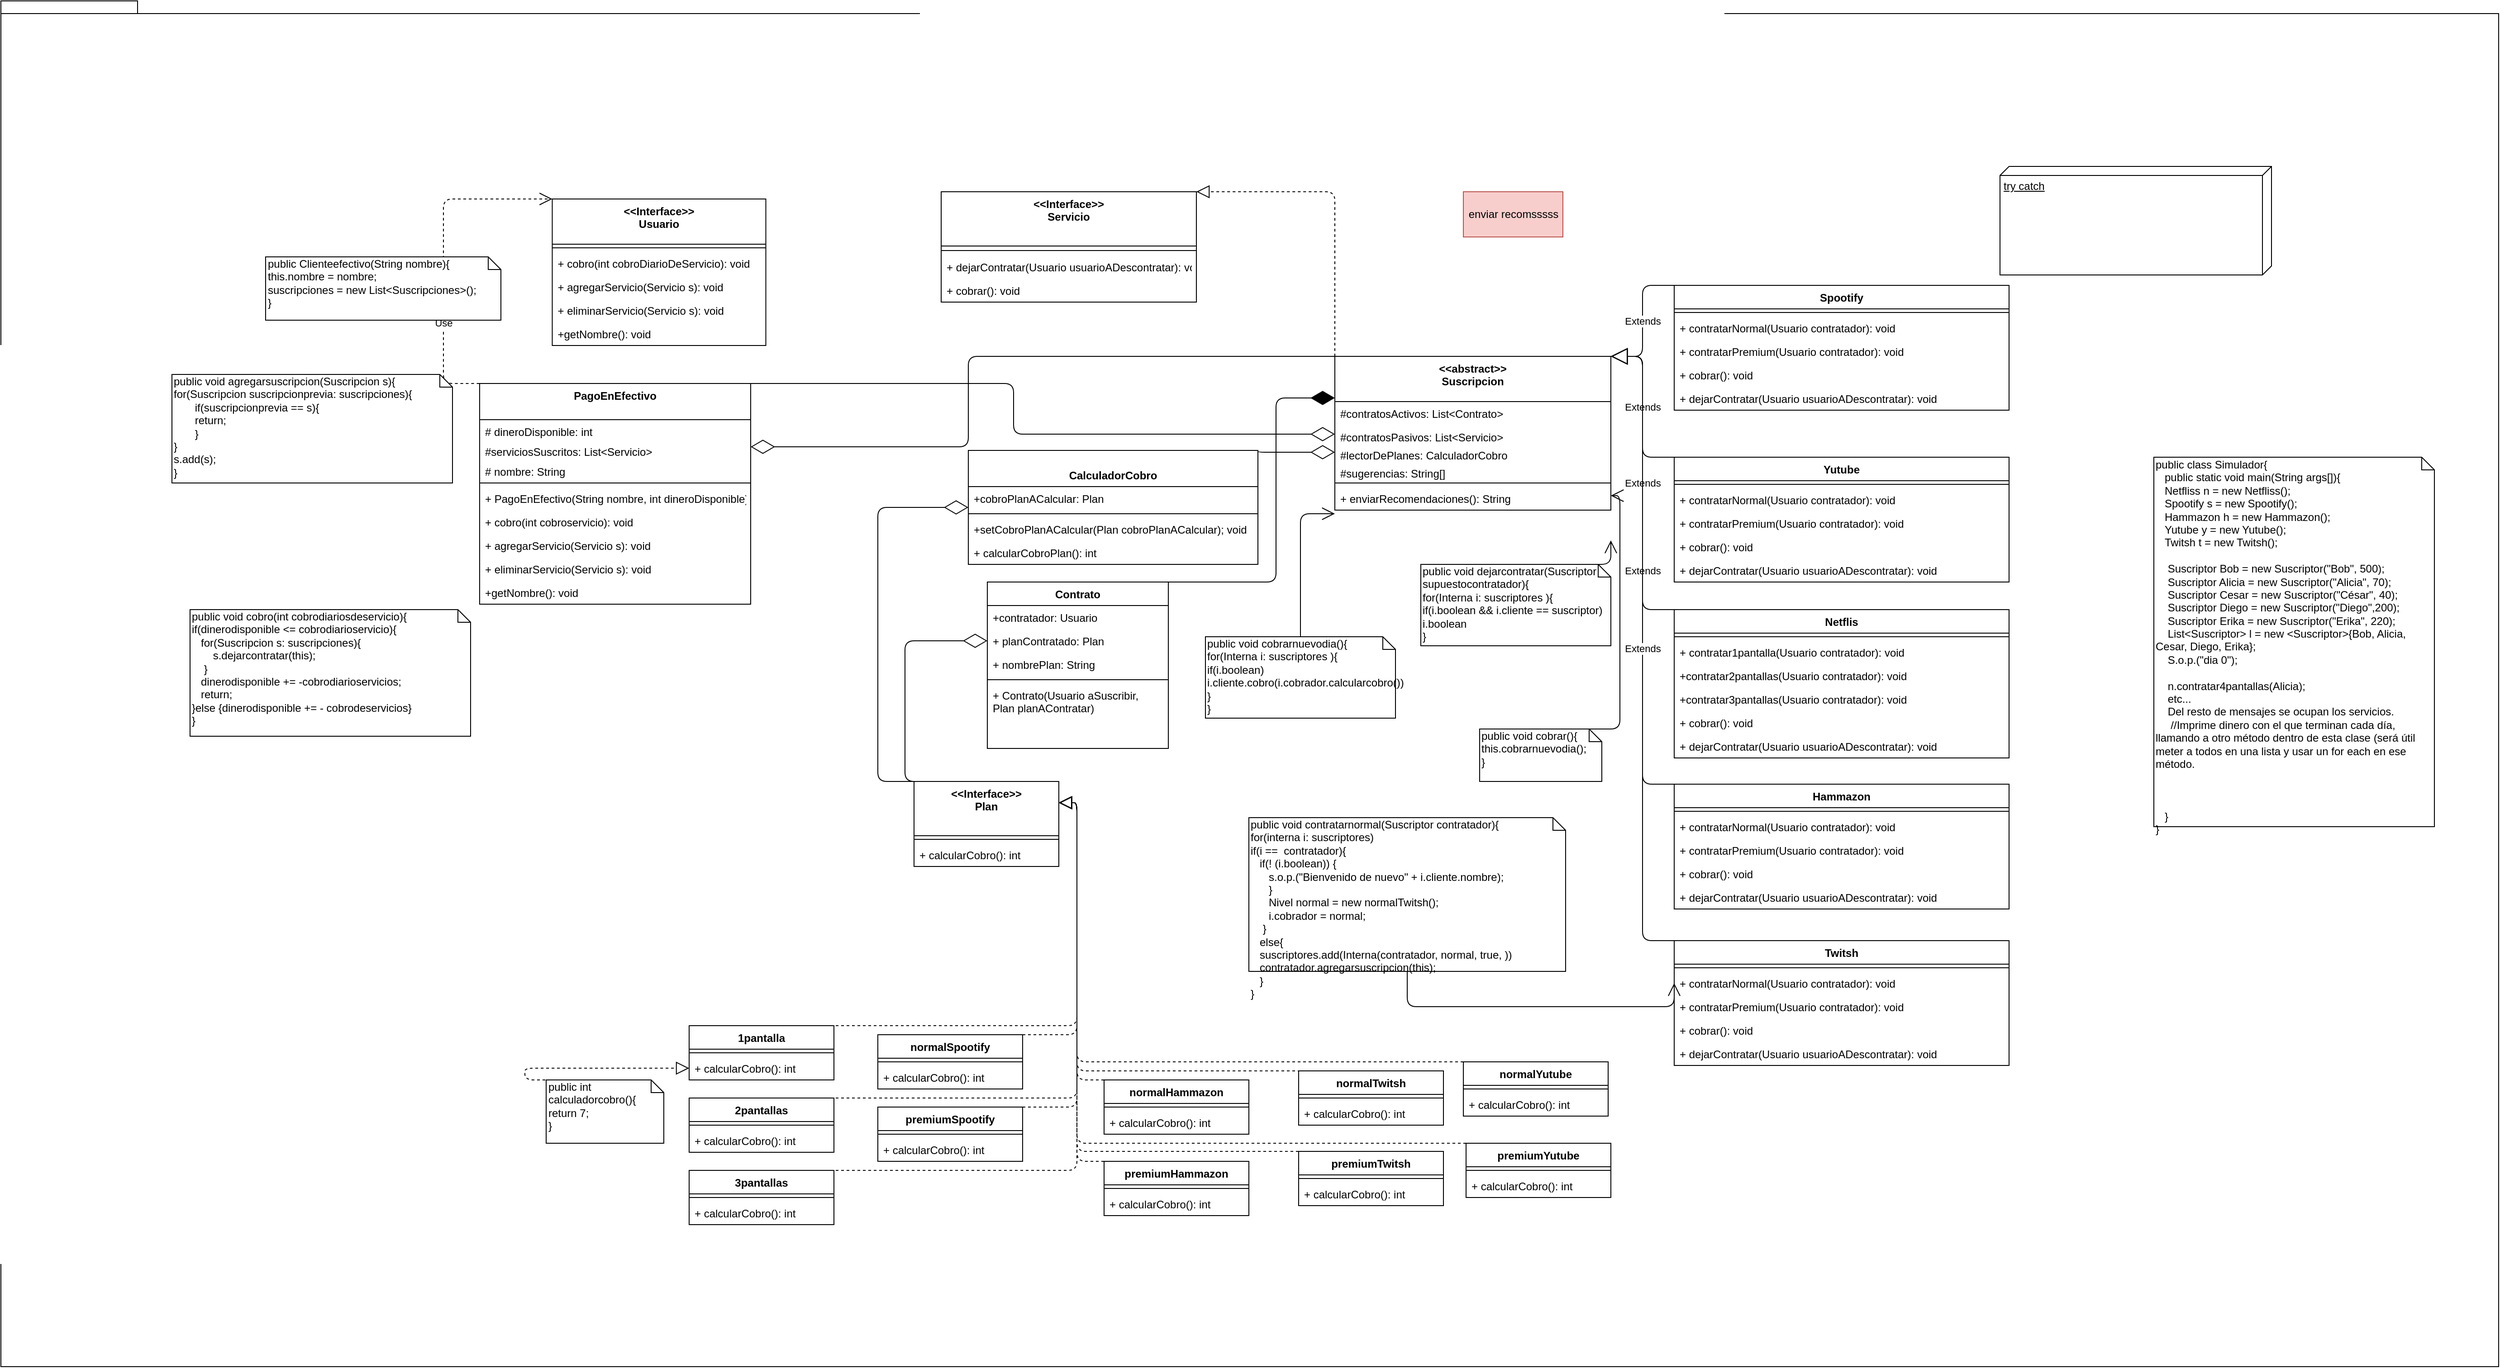 <mxfile version="13.6.5">
    <diagram id="C5RBs43oDa-KdzZeNtuy" name="Page-1">
        <mxGraphModel dx="1653" dy="1561" grid="1" gridSize="10" guides="1" tooltips="1" connect="1" arrows="1" fold="1" page="1" pageScale="1" pageWidth="827" pageHeight="1169" math="0" shadow="0">
            <root>
                <mxCell id="WIyWlLk6GJQsqaUBKTNV-0"/>
                <mxCell id="WIyWlLk6GJQsqaUBKTNV-1" parent="WIyWlLk6GJQsqaUBKTNV-0"/>
                <mxCell id="yASqhgef4DeGsvccUPQd-49" value="package" style="shape=folder;fontStyle=1;spacingTop=10;tabWidth=40;tabHeight=14;tabPosition=left;html=1;" parent="WIyWlLk6GJQsqaUBKTNV-1" vertex="1">
                    <mxGeometry x="-279" y="-163" width="2760" height="1510" as="geometry"/>
                </mxCell>
                <mxCell id="seJp1CUH6PUknNEyQA05-84" value="Use" style="endArrow=open;endSize=12;dashed=1;html=1;exitX=0.5;exitY=0;exitDx=0;exitDy=0;edgeStyle=elbowEdgeStyle;elbow=vertical;entryX=0;entryY=0;entryDx=0;entryDy=0;" parent="WIyWlLk6GJQsqaUBKTNV-1" source="seJp1CUH6PUknNEyQA05-51" target="seJp1CUH6PUknNEyQA05-43" edge="1">
                    <mxGeometry width="160" relative="1" as="geometry">
                        <mxPoint x="490.5" y="211.5" as="sourcePoint"/>
                        <mxPoint x="492" y="154" as="targetPoint"/>
                        <Array as="points">
                            <mxPoint x="210" y="220"/>
                            <mxPoint x="280" y="150"/>
                            <mxPoint x="340" y="200"/>
                        </Array>
                    </mxGeometry>
                </mxCell>
                <mxCell id="1PdT752486cN9ow1aZNK-30" value="" style="endArrow=diamondThin;endFill=0;endSize=24;html=1;entryX=0;entryY=0.5;entryDx=0;entryDy=0;edgeStyle=elbowEdgeStyle;elbow=vertical;exitX=0.25;exitY=0;exitDx=0;exitDy=0;" parent="WIyWlLk6GJQsqaUBKTNV-1" source="1PdT752486cN9ow1aZNK-26" target="1PdT752486cN9ow1aZNK-16" edge="1">
                    <mxGeometry width="160" relative="1" as="geometry">
                        <mxPoint x="840" y="530" as="sourcePoint"/>
                        <mxPoint x="1000" y="530" as="targetPoint"/>
                        <Array as="points">
                            <mxPoint x="720" y="519"/>
                            <mxPoint x="730" y="519"/>
                            <mxPoint x="710" y="519"/>
                            <mxPoint x="790" y="519"/>
                            <mxPoint x="720" y="740"/>
                            <mxPoint x="760" y="780"/>
                            <mxPoint x="900" y="770"/>
                            <mxPoint x="700" y="740"/>
                            <mxPoint x="970" y="770"/>
                            <mxPoint x="770" y="730"/>
                            <mxPoint x="1010" y="770"/>
                        </Array>
                    </mxGeometry>
                </mxCell>
                <mxCell id="seJp1CUH6PUknNEyQA05-47" value="Yutube" style="swimlane;fontStyle=1;align=center;verticalAlign=top;childLayout=stackLayout;horizontal=1;startSize=26;horizontalStack=0;resizeParent=1;resizeParentMax=0;resizeLast=0;collapsible=1;marginBottom=0;" parent="WIyWlLk6GJQsqaUBKTNV-1" vertex="1">
                    <mxGeometry x="1570" y="341.5" width="370" height="138" as="geometry"/>
                </mxCell>
                <mxCell id="seJp1CUH6PUknNEyQA05-49" value="" style="line;strokeWidth=1;fillColor=none;align=left;verticalAlign=middle;spacingTop=-1;spacingLeft=3;spacingRight=3;rotatable=0;labelPosition=right;points=[];portConstraint=eastwest;" parent="seJp1CUH6PUknNEyQA05-47" vertex="1">
                    <mxGeometry y="26" width="370" height="8" as="geometry"/>
                </mxCell>
                <mxCell id="CevSqDJpYo1DZU9bC7BM-19" value="+ contratarNormal(Usuario contratador): void" style="text;strokeColor=none;fillColor=none;align=left;verticalAlign=top;spacingLeft=4;spacingRight=4;overflow=hidden;rotatable=0;points=[[0,0.5],[1,0.5]];portConstraint=eastwest;" parent="seJp1CUH6PUknNEyQA05-47" vertex="1">
                    <mxGeometry y="34" width="370" height="26" as="geometry"/>
                </mxCell>
                <mxCell id="CevSqDJpYo1DZU9bC7BM-20" value="+ contratarPremium(Usuario contratador): void" style="text;strokeColor=none;fillColor=none;align=left;verticalAlign=top;spacingLeft=4;spacingRight=4;overflow=hidden;rotatable=0;points=[[0,0.5],[1,0.5]];portConstraint=eastwest;" parent="seJp1CUH6PUknNEyQA05-47" vertex="1">
                    <mxGeometry y="60" width="370" height="26" as="geometry"/>
                </mxCell>
                <mxCell id="CevSqDJpYo1DZU9bC7BM-104" value="+ cobrar(): void&#10;" style="text;strokeColor=none;fillColor=none;align=left;verticalAlign=top;spacingLeft=4;spacingRight=4;overflow=hidden;rotatable=0;points=[[0,0.5],[1,0.5]];portConstraint=eastwest;" parent="seJp1CUH6PUknNEyQA05-47" vertex="1">
                    <mxGeometry y="86" width="370" height="26" as="geometry"/>
                </mxCell>
                <mxCell id="CevSqDJpYo1DZU9bC7BM-112" value="+ dejarContratar(Usuario usuarioADescontratar): void" style="text;strokeColor=none;fillColor=none;align=left;verticalAlign=top;spacingLeft=4;spacingRight=4;overflow=hidden;rotatable=0;points=[[0,0.5],[1,0.5]];portConstraint=eastwest;" parent="seJp1CUH6PUknNEyQA05-47" vertex="1">
                    <mxGeometry y="112" width="370" height="26" as="geometry"/>
                </mxCell>
                <mxCell id="seJp1CUH6PUknNEyQA05-35" value="Spootify" style="swimlane;fontStyle=1;align=center;verticalAlign=top;childLayout=stackLayout;horizontal=1;startSize=26;horizontalStack=0;resizeParent=1;resizeParentMax=0;resizeLast=0;collapsible=1;marginBottom=0;" parent="WIyWlLk6GJQsqaUBKTNV-1" vertex="1">
                    <mxGeometry x="1570" y="151.5" width="370" height="138" as="geometry"/>
                </mxCell>
                <mxCell id="seJp1CUH6PUknNEyQA05-37" value="" style="line;strokeWidth=1;fillColor=none;align=left;verticalAlign=middle;spacingTop=-1;spacingLeft=3;spacingRight=3;rotatable=0;labelPosition=right;points=[];portConstraint=eastwest;" parent="seJp1CUH6PUknNEyQA05-35" vertex="1">
                    <mxGeometry y="26" width="370" height="8" as="geometry"/>
                </mxCell>
                <mxCell id="CevSqDJpYo1DZU9bC7BM-18" value="+ contratarNormal(Usuario contratador): void" style="text;strokeColor=none;fillColor=none;align=left;verticalAlign=top;spacingLeft=4;spacingRight=4;overflow=hidden;rotatable=0;points=[[0,0.5],[1,0.5]];portConstraint=eastwest;" parent="seJp1CUH6PUknNEyQA05-35" vertex="1">
                    <mxGeometry y="34" width="370" height="26" as="geometry"/>
                </mxCell>
                <mxCell id="CevSqDJpYo1DZU9bC7BM-17" value="+ contratarPremium(Usuario contratador): void" style="text;strokeColor=none;fillColor=none;align=left;verticalAlign=top;spacingLeft=4;spacingRight=4;overflow=hidden;rotatable=0;points=[[0,0.5],[1,0.5]];portConstraint=eastwest;" parent="seJp1CUH6PUknNEyQA05-35" vertex="1">
                    <mxGeometry y="60" width="370" height="26" as="geometry"/>
                </mxCell>
                <mxCell id="CevSqDJpYo1DZU9bC7BM-106" value="+ cobrar(): void&#10;" style="text;strokeColor=none;fillColor=none;align=left;verticalAlign=top;spacingLeft=4;spacingRight=4;overflow=hidden;rotatable=0;points=[[0,0.5],[1,0.5]];portConstraint=eastwest;" parent="seJp1CUH6PUknNEyQA05-35" vertex="1">
                    <mxGeometry y="86" width="370" height="26" as="geometry"/>
                </mxCell>
                <mxCell id="CevSqDJpYo1DZU9bC7BM-113" value="+ dejarContratar(Usuario usuarioADescontratar): void" style="text;strokeColor=none;fillColor=none;align=left;verticalAlign=top;spacingLeft=4;spacingRight=4;overflow=hidden;rotatable=0;points=[[0,0.5],[1,0.5]];portConstraint=eastwest;" parent="seJp1CUH6PUknNEyQA05-35" vertex="1">
                    <mxGeometry y="112" width="370" height="26" as="geometry"/>
                </mxCell>
                <mxCell id="CevSqDJpYo1DZU9bC7BM-79" value="&lt;&lt;abstract&gt;&gt;&#10;Suscripcion&#10;" style="swimlane;fontStyle=1;align=center;verticalAlign=top;childLayout=stackLayout;horizontal=1;startSize=50;horizontalStack=0;resizeParent=1;resizeParentMax=0;resizeLast=0;collapsible=1;marginBottom=0;" parent="WIyWlLk6GJQsqaUBKTNV-1" vertex="1">
                    <mxGeometry x="1195" y="230" width="305" height="170" as="geometry"/>
                </mxCell>
                <mxCell id="CevSqDJpYo1DZU9bC7BM-83" value="#contratosActivos: List&lt;Contrato&gt;&#10;" style="text;strokeColor=none;fillColor=none;align=left;verticalAlign=top;spacingLeft=4;spacingRight=4;overflow=hidden;rotatable=0;points=[[0,0.5],[1,0.5]];portConstraint=eastwest;" parent="CevSqDJpYo1DZU9bC7BM-79" vertex="1">
                    <mxGeometry y="50" width="305" height="26" as="geometry"/>
                </mxCell>
                <mxCell id="yASqhgef4DeGsvccUPQd-0" value="#contratosPasivos: List&lt;Servicio&gt;" style="text;strokeColor=none;fillColor=none;align=left;verticalAlign=top;spacingLeft=4;spacingRight=4;overflow=hidden;rotatable=0;points=[[0,0.5],[1,0.5]];portConstraint=eastwest;" parent="CevSqDJpYo1DZU9bC7BM-79" vertex="1">
                    <mxGeometry y="76" width="305" height="20" as="geometry"/>
                </mxCell>
                <mxCell id="yASqhgef4DeGsvccUPQd-5" value="#lectorDePlanes: CalculadorCobro" style="text;strokeColor=none;fillColor=none;align=left;verticalAlign=top;spacingLeft=4;spacingRight=4;overflow=hidden;rotatable=0;points=[[0,0.5],[1,0.5]];portConstraint=eastwest;" parent="CevSqDJpYo1DZU9bC7BM-79" vertex="1">
                    <mxGeometry y="96" width="305" height="20" as="geometry"/>
                </mxCell>
                <mxCell id="yASqhgef4DeGsvccUPQd-1" value="#sugerencias: String[]" style="text;strokeColor=none;fillColor=none;align=left;verticalAlign=top;spacingLeft=4;spacingRight=4;overflow=hidden;rotatable=0;points=[[0,0.5],[1,0.5]];portConstraint=eastwest;" parent="CevSqDJpYo1DZU9bC7BM-79" vertex="1">
                    <mxGeometry y="116" width="305" height="20" as="geometry"/>
                </mxCell>
                <mxCell id="CevSqDJpYo1DZU9bC7BM-81" value="" style="line;strokeWidth=1;fillColor=none;align=left;verticalAlign=middle;spacingTop=-1;spacingLeft=3;spacingRight=3;rotatable=0;labelPosition=right;points=[];portConstraint=eastwest;" parent="CevSqDJpYo1DZU9bC7BM-79" vertex="1">
                    <mxGeometry y="136" width="305" height="8" as="geometry"/>
                </mxCell>
                <mxCell id="yASqhgef4DeGsvccUPQd-41" value="+ enviarRecomendaciones(): String" style="text;strokeColor=none;fillColor=none;align=left;verticalAlign=top;spacingLeft=4;spacingRight=4;overflow=hidden;rotatable=0;points=[[0,0.5],[1,0.5]];portConstraint=eastwest;" parent="CevSqDJpYo1DZU9bC7BM-79" vertex="1">
                    <mxGeometry y="144" width="305" height="26" as="geometry"/>
                </mxCell>
                <mxCell id="seJp1CUH6PUknNEyQA05-26" value="&lt;&lt;Interface&gt;&gt;&#10;Servicio" style="swimlane;fontStyle=1;align=center;verticalAlign=top;childLayout=stackLayout;horizontal=1;startSize=60;horizontalStack=0;resizeParent=1;resizeParentMax=0;resizeLast=0;collapsible=1;marginBottom=0;" parent="WIyWlLk6GJQsqaUBKTNV-1" vertex="1">
                    <mxGeometry x="760" y="48" width="282" height="122" as="geometry">
                        <mxRectangle x="778" y="192" width="110" height="58" as="alternateBounds"/>
                    </mxGeometry>
                </mxCell>
                <mxCell id="seJp1CUH6PUknNEyQA05-28" value="" style="line;strokeWidth=1;fillColor=none;align=left;verticalAlign=middle;spacingTop=-1;spacingLeft=3;spacingRight=3;rotatable=0;labelPosition=right;points=[];portConstraint=eastwest;" parent="seJp1CUH6PUknNEyQA05-26" vertex="1">
                    <mxGeometry y="60" width="282" height="10" as="geometry"/>
                </mxCell>
                <mxCell id="seJp1CUH6PUknNEyQA05-29" value="+ dejarContratar(Usuario usuarioADescontratar): void" style="text;strokeColor=none;fillColor=none;align=left;verticalAlign=top;spacingLeft=4;spacingRight=4;overflow=hidden;rotatable=0;points=[[0,0.5],[1,0.5]];portConstraint=eastwest;" parent="seJp1CUH6PUknNEyQA05-26" vertex="1">
                    <mxGeometry y="70" width="282" height="26" as="geometry"/>
                </mxCell>
                <mxCell id="seJp1CUH6PUknNEyQA05-30" value="+ cobrar(): void" style="text;strokeColor=none;fillColor=none;align=left;verticalAlign=top;spacingLeft=4;spacingRight=4;overflow=hidden;rotatable=0;points=[[0,0.5],[1,0.5]];portConstraint=eastwest;" parent="seJp1CUH6PUknNEyQA05-26" vertex="1">
                    <mxGeometry y="96" width="282" height="26" as="geometry"/>
                </mxCell>
                <mxCell id="seJp1CUH6PUknNEyQA05-43" value="&lt;&lt;Interface&gt;&gt;&#10;Usuario" style="swimlane;fontStyle=1;align=center;verticalAlign=top;childLayout=stackLayout;horizontal=1;startSize=50;horizontalStack=0;resizeParent=1;resizeParentMax=0;resizeLast=0;collapsible=1;marginBottom=0;" parent="WIyWlLk6GJQsqaUBKTNV-1" vertex="1">
                    <mxGeometry x="330.25" y="56" width="236" height="162" as="geometry"/>
                </mxCell>
                <mxCell id="seJp1CUH6PUknNEyQA05-45" value="" style="line;strokeWidth=1;fillColor=none;align=left;verticalAlign=middle;spacingTop=-1;spacingLeft=3;spacingRight=3;rotatable=0;labelPosition=right;points=[];portConstraint=eastwest;" parent="seJp1CUH6PUknNEyQA05-43" vertex="1">
                    <mxGeometry y="50" width="236" height="8" as="geometry"/>
                </mxCell>
                <mxCell id="seJp1CUH6PUknNEyQA05-46" value="+ cobro(int cobroDiarioDeServicio): void" style="text;strokeColor=none;fillColor=none;align=left;verticalAlign=top;spacingLeft=4;spacingRight=4;overflow=hidden;rotatable=0;points=[[0,0.5],[1,0.5]];portConstraint=eastwest;" parent="seJp1CUH6PUknNEyQA05-43" vertex="1">
                    <mxGeometry y="58" width="236" height="26" as="geometry"/>
                </mxCell>
                <mxCell id="2" value="+ agregarServicio(Servicio s): void" style="text;strokeColor=none;fillColor=none;align=left;verticalAlign=top;spacingLeft=4;spacingRight=4;overflow=hidden;rotatable=0;points=[[0,0.5],[1,0.5]];portConstraint=eastwest;" parent="seJp1CUH6PUknNEyQA05-43" vertex="1">
                    <mxGeometry y="84" width="236" height="26" as="geometry"/>
                </mxCell>
                <mxCell id="1" value="+ eliminarServicio(Servicio s): void" style="text;strokeColor=none;fillColor=none;align=left;verticalAlign=top;spacingLeft=4;spacingRight=4;overflow=hidden;rotatable=0;points=[[0,0.5],[1,0.5]];portConstraint=eastwest;" parent="seJp1CUH6PUknNEyQA05-43" vertex="1">
                    <mxGeometry y="110" width="236" height="26" as="geometry"/>
                </mxCell>
                <mxCell id="3" value="+getNombre(): void" style="text;strokeColor=none;fillColor=none;align=left;verticalAlign=top;spacingLeft=4;spacingRight=4;overflow=hidden;rotatable=0;points=[[0,0.5],[1,0.5]];portConstraint=eastwest;" parent="seJp1CUH6PUknNEyQA05-43" vertex="1">
                    <mxGeometry y="136" width="236" height="26" as="geometry"/>
                </mxCell>
                <mxCell id="seJp1CUH6PUknNEyQA05-51" value="PagoEnEfectivo" style="swimlane;fontStyle=1;align=center;verticalAlign=top;childLayout=stackLayout;horizontal=1;startSize=40;horizontalStack=0;resizeParent=1;resizeParentMax=0;resizeLast=0;collapsible=1;marginBottom=0;" parent="WIyWlLk6GJQsqaUBKTNV-1" vertex="1">
                    <mxGeometry x="250" y="260" width="299.5" height="244" as="geometry"/>
                </mxCell>
                <mxCell id="1PdT752486cN9ow1aZNK-65" value="# dineroDisponible: int" style="text;strokeColor=none;fillColor=none;align=left;verticalAlign=top;spacingLeft=4;spacingRight=4;overflow=hidden;rotatable=0;points=[[0,0.5],[1,0.5]];portConstraint=eastwest;" parent="seJp1CUH6PUknNEyQA05-51" vertex="1">
                    <mxGeometry y="40" width="299.5" height="22" as="geometry"/>
                </mxCell>
                <mxCell id="seJp1CUH6PUknNEyQA05-52" value="#serviciosSuscritos: List&lt;Servicio&gt;&#10;" style="text;strokeColor=none;fillColor=none;align=left;verticalAlign=top;spacingLeft=4;spacingRight=4;overflow=hidden;rotatable=0;points=[[0,0.5],[1,0.5]];portConstraint=eastwest;" parent="seJp1CUH6PUknNEyQA05-51" vertex="1">
                    <mxGeometry y="62" width="299.5" height="22" as="geometry"/>
                </mxCell>
                <mxCell id="1PdT752486cN9ow1aZNK-66" value="# nombre: String" style="text;strokeColor=none;fillColor=none;align=left;verticalAlign=top;spacingLeft=4;spacingRight=4;overflow=hidden;rotatable=0;points=[[0,0.5],[1,0.5]];portConstraint=eastwest;" parent="seJp1CUH6PUknNEyQA05-51" vertex="1">
                    <mxGeometry y="84" width="299.5" height="22" as="geometry"/>
                </mxCell>
                <mxCell id="seJp1CUH6PUknNEyQA05-53" value="" style="line;strokeWidth=1;fillColor=none;align=left;verticalAlign=middle;spacingTop=-1;spacingLeft=3;spacingRight=3;rotatable=0;labelPosition=right;points=[];portConstraint=eastwest;" parent="seJp1CUH6PUknNEyQA05-51" vertex="1">
                    <mxGeometry y="106" width="299.5" height="8" as="geometry"/>
                </mxCell>
                <mxCell id="seJp1CUH6PUknNEyQA05-54" value="+ PagoEnEfectivo(String nombre, int dineroDisponible)" style="text;strokeColor=none;fillColor=none;align=left;verticalAlign=top;spacingLeft=4;spacingRight=4;overflow=hidden;rotatable=0;points=[[0,0.5],[1,0.5]];portConstraint=eastwest;" parent="seJp1CUH6PUknNEyQA05-51" vertex="1">
                    <mxGeometry y="114" width="299.5" height="26" as="geometry"/>
                </mxCell>
                <mxCell id="CevSqDJpYo1DZU9bC7BM-14" value="+ cobro(int cobroservicio): void" style="text;strokeColor=none;fillColor=none;align=left;verticalAlign=top;spacingLeft=4;spacingRight=4;overflow=hidden;rotatable=0;points=[[0,0.5],[1,0.5]];portConstraint=eastwest;" parent="seJp1CUH6PUknNEyQA05-51" vertex="1">
                    <mxGeometry y="140" width="299.5" height="26" as="geometry"/>
                </mxCell>
                <mxCell id="WTRVzE50mCEl7i8jWflu-0" value="+ agregarServicio(Servicio s): void" style="text;strokeColor=none;fillColor=none;align=left;verticalAlign=top;spacingLeft=4;spacingRight=4;overflow=hidden;rotatable=0;points=[[0,0.5],[1,0.5]];portConstraint=eastwest;" parent="seJp1CUH6PUknNEyQA05-51" vertex="1">
                    <mxGeometry y="166" width="299.5" height="26" as="geometry"/>
                </mxCell>
                <mxCell id="0" value="+ eliminarServicio(Servicio s): void" style="text;strokeColor=none;fillColor=none;align=left;verticalAlign=top;spacingLeft=4;spacingRight=4;overflow=hidden;rotatable=0;points=[[0,0.5],[1,0.5]];portConstraint=eastwest;" parent="seJp1CUH6PUknNEyQA05-51" vertex="1">
                    <mxGeometry y="192" width="299.5" height="26" as="geometry"/>
                </mxCell>
                <mxCell id="yASqhgef4DeGsvccUPQd-43" value="+getNombre(): void" style="text;strokeColor=none;fillColor=none;align=left;verticalAlign=top;spacingLeft=4;spacingRight=4;overflow=hidden;rotatable=0;points=[[0,0.5],[1,0.5]];portConstraint=eastwest;" parent="seJp1CUH6PUknNEyQA05-51" vertex="1">
                    <mxGeometry y="218" width="299.5" height="26" as="geometry"/>
                </mxCell>
                <mxCell id="1PdT752486cN9ow1aZNK-44" value="public int calculadorcobro(){&lt;br&gt;return 7;&lt;br&gt;}" style="shape=note;whiteSpace=wrap;html=1;size=14;verticalAlign=top;align=left;spacingTop=-6;" parent="WIyWlLk6GJQsqaUBKTNV-1" vertex="1">
                    <mxGeometry x="323.5" y="1030" width="130" height="70" as="geometry"/>
                </mxCell>
                <mxCell id="1PdT752486cN9ow1aZNK-45" value="" style="endArrow=block;dashed=1;endFill=0;endSize=12;html=1;exitX=0.5;exitY=0;exitDx=0;exitDy=0;exitPerimeter=0;entryX=0;entryY=0.5;entryDx=0;entryDy=0;edgeStyle=elbowEdgeStyle;elbow=vertical;" parent="WIyWlLk6GJQsqaUBKTNV-1" source="1PdT752486cN9ow1aZNK-44" target="1PdT752486cN9ow1aZNK-35" edge="1">
                    <mxGeometry width="160" relative="1" as="geometry">
                        <mxPoint x="680" y="1050" as="sourcePoint"/>
                        <mxPoint x="840" y="1050" as="targetPoint"/>
                        <Array as="points">
                            <mxPoint x="300" y="990"/>
                            <mxPoint x="860" y="1033"/>
                            <mxPoint x="750" y="1050"/>
                        </Array>
                    </mxGeometry>
                </mxCell>
                <mxCell id="1PdT752486cN9ow1aZNK-46" value="" style="endArrow=block;dashed=1;endFill=0;endSize=12;html=1;exitX=0;exitY=0;exitDx=0;exitDy=0;edgeStyle=elbowEdgeStyle;elbow=vertical;entryX=1;entryY=0.25;entryDx=0;entryDy=0;" parent="WIyWlLk6GJQsqaUBKTNV-1" source="1PdT752486cN9ow1aZNK-32" target="1PdT752486cN9ow1aZNK-26" edge="1">
                    <mxGeometry width="160" relative="1" as="geometry">
                        <mxPoint x="910" y="940" as="sourcePoint"/>
                        <mxPoint x="888" y="850" as="targetPoint"/>
                        <Array as="points">
                            <mxPoint x="910" y="840"/>
                            <mxPoint x="790" y="890"/>
                        </Array>
                    </mxGeometry>
                </mxCell>
                <mxCell id="1PdT752486cN9ow1aZNK-47" value="" style="endArrow=block;dashed=1;endFill=0;endSize=12;html=1;exitX=0;exitY=0;exitDx=0;exitDy=0;edgeStyle=elbowEdgeStyle;elbow=vertical;entryX=1;entryY=0.25;entryDx=0;entryDy=0;" parent="WIyWlLk6GJQsqaUBKTNV-1" source="1PdT752486cN9ow1aZNK-36" target="1PdT752486cN9ow1aZNK-26" edge="1">
                    <mxGeometry width="160" relative="1" as="geometry">
                        <mxPoint x="910" y="940" as="sourcePoint"/>
                        <mxPoint x="890" y="850" as="targetPoint"/>
                        <Array as="points">
                            <mxPoint x="910" y="920"/>
                            <mxPoint x="650" y="930"/>
                        </Array>
                    </mxGeometry>
                </mxCell>
                <mxCell id="seJp1CUH6PUknNEyQA05-22" value="Netflis" style="swimlane;fontStyle=1;align=center;verticalAlign=top;childLayout=stackLayout;horizontal=1;startSize=26;horizontalStack=0;resizeParent=1;resizeParentMax=0;resizeLast=0;collapsible=1;marginBottom=0;" parent="WIyWlLk6GJQsqaUBKTNV-1" vertex="1">
                    <mxGeometry x="1570" y="510" width="370" height="164" as="geometry"/>
                </mxCell>
                <mxCell id="seJp1CUH6PUknNEyQA05-24" value="" style="line;strokeWidth=1;fillColor=none;align=left;verticalAlign=middle;spacingTop=-1;spacingLeft=3;spacingRight=3;rotatable=0;labelPosition=right;points=[];portConstraint=eastwest;" parent="seJp1CUH6PUknNEyQA05-22" vertex="1">
                    <mxGeometry y="26" width="370" height="8" as="geometry"/>
                </mxCell>
                <mxCell id="seJp1CUH6PUknNEyQA05-25" value="+ contratar1pantalla(Usuario contratador): void&#10;&#10;&#10;&#10;" style="text;strokeColor=none;fillColor=none;align=left;verticalAlign=top;spacingLeft=4;spacingRight=4;overflow=hidden;rotatable=0;points=[[0,0.5],[1,0.5]];portConstraint=eastwest;" parent="seJp1CUH6PUknNEyQA05-22" vertex="1">
                    <mxGeometry y="34" width="370" height="26" as="geometry"/>
                </mxCell>
                <mxCell id="1PdT752486cN9ow1aZNK-55" value="+contratar2pantallas(Usuario contratador): void" style="text;strokeColor=none;fillColor=none;align=left;verticalAlign=top;spacingLeft=4;spacingRight=4;overflow=hidden;rotatable=0;points=[[0,0.5],[1,0.5]];portConstraint=eastwest;" parent="seJp1CUH6PUknNEyQA05-22" vertex="1">
                    <mxGeometry y="60" width="370" height="26" as="geometry"/>
                </mxCell>
                <mxCell id="1PdT752486cN9ow1aZNK-56" value="+contratar3pantallas(Usuario contratador): void" style="text;strokeColor=none;fillColor=none;align=left;verticalAlign=top;spacingLeft=4;spacingRight=4;overflow=hidden;rotatable=0;points=[[0,0.5],[1,0.5]];portConstraint=eastwest;" parent="seJp1CUH6PUknNEyQA05-22" vertex="1">
                    <mxGeometry y="86" width="370" height="26" as="geometry"/>
                </mxCell>
                <mxCell id="CevSqDJpYo1DZU9bC7BM-107" value="+ cobrar(): void&#10;" style="text;strokeColor=none;fillColor=none;align=left;verticalAlign=top;spacingLeft=4;spacingRight=4;overflow=hidden;rotatable=0;points=[[0,0.5],[1,0.5]];portConstraint=eastwest;" parent="seJp1CUH6PUknNEyQA05-22" vertex="1">
                    <mxGeometry y="112" width="370" height="26" as="geometry"/>
                </mxCell>
                <mxCell id="1PdT752486cN9ow1aZNK-57" value="+ dejarContratar(Usuario usuarioADescontratar): void" style="text;strokeColor=none;fillColor=none;align=left;verticalAlign=top;spacingLeft=4;spacingRight=4;overflow=hidden;rotatable=0;points=[[0,0.5],[1,0.5]];portConstraint=eastwest;" parent="seJp1CUH6PUknNEyQA05-22" vertex="1">
                    <mxGeometry y="138" width="370" height="26" as="geometry"/>
                </mxCell>
                <mxCell id="1PdT752486cN9ow1aZNK-48" value="" style="endArrow=block;dashed=1;endFill=0;endSize=12;html=1;exitX=0;exitY=0;exitDx=0;exitDy=0;edgeStyle=elbowEdgeStyle;elbow=vertical;entryX=1;entryY=0.25;entryDx=0;entryDy=0;" parent="WIyWlLk6GJQsqaUBKTNV-1" source="1PdT752486cN9ow1aZNK-40" target="1PdT752486cN9ow1aZNK-26" edge="1">
                    <mxGeometry width="160" relative="1" as="geometry">
                        <mxPoint x="910" y="940" as="sourcePoint"/>
                        <mxPoint x="890" y="850" as="targetPoint"/>
                        <Array as="points">
                            <mxPoint x="910" y="900"/>
                            <mxPoint x="730" y="950"/>
                        </Array>
                    </mxGeometry>
                </mxCell>
                <mxCell id="CevSqDJpYo1DZU9bC7BM-0" value="&lt;span&gt;public Clienteefectivo(String nombre){&lt;br&gt;this.nombre = nombre;&lt;br&gt;suscripciones = new List&amp;lt;Suscripciones&amp;gt;();&lt;br&gt;}&lt;br&gt;&lt;/span&gt;" style="shape=note;whiteSpace=wrap;html=1;size=14;verticalAlign=top;align=left;spacingTop=-6;" parent="WIyWlLk6GJQsqaUBKTNV-1" vertex="1">
                    <mxGeometry x="13.5" y="120" width="260" height="70" as="geometry"/>
                </mxCell>
                <mxCell id="CevSqDJpYo1DZU9bC7BM-84" value="public void cobrar(){&lt;br&gt;this.cobrarnuevodia();&lt;br&gt;}" style="shape=note;whiteSpace=wrap;html=1;size=14;verticalAlign=top;align=left;spacingTop=-6;" parent="WIyWlLk6GJQsqaUBKTNV-1" vertex="1">
                    <mxGeometry x="1355" y="642" width="135" height="58" as="geometry"/>
                </mxCell>
                <mxCell id="CevSqDJpYo1DZU9bC7BM-85" value="" style="endArrow=open;endFill=1;endSize=12;html=1;exitX=0;exitY=0;exitDx=0;exitDy=0;exitPerimeter=0;entryX=1;entryY=0.5;entryDx=0;entryDy=0;edgeStyle=elbowEdgeStyle;" parent="WIyWlLk6GJQsqaUBKTNV-1" source="CevSqDJpYo1DZU9bC7BM-84" edge="1">
                    <mxGeometry width="160" relative="1" as="geometry">
                        <mxPoint x="1310" y="440" as="sourcePoint"/>
                        <mxPoint x="1500" y="384" as="targetPoint"/>
                        <Array as="points">
                            <mxPoint x="1510" y="450"/>
                            <mxPoint x="1470" y="400"/>
                        </Array>
                    </mxGeometry>
                </mxCell>
                <mxCell id="CevSqDJpYo1DZU9bC7BM-87" value="" style="endArrow=diamondThin;endFill=1;endSize=24;html=1;exitX=0.5;exitY=0;exitDx=0;exitDy=0;edgeStyle=elbowEdgeStyle;" parent="WIyWlLk6GJQsqaUBKTNV-1" source="CevSqDJpYo1DZU9bC7BM-8" edge="1">
                    <mxGeometry width="160" relative="1" as="geometry">
                        <mxPoint x="950" y="450" as="sourcePoint"/>
                        <mxPoint x="1195" y="276" as="targetPoint"/>
                        <Array as="points">
                            <mxPoint x="1130" y="340"/>
                            <mxPoint x="1120" y="350"/>
                            <mxPoint x="1040" y="430"/>
                            <mxPoint x="1030" y="390"/>
                            <mxPoint x="1090" y="340"/>
                        </Array>
                    </mxGeometry>
                </mxCell>
                <mxCell id="CevSqDJpYo1DZU9bC7BM-96" value="Extends" style="endArrow=block;endSize=16;endFill=0;html=1;entryX=1;entryY=0;entryDx=0;entryDy=0;exitX=0;exitY=0;exitDx=0;exitDy=0;edgeStyle=elbowEdgeStyle;" parent="WIyWlLk6GJQsqaUBKTNV-1" source="seJp1CUH6PUknNEyQA05-35" target="CevSqDJpYo1DZU9bC7BM-79" edge="1">
                    <mxGeometry width="160" relative="1" as="geometry">
                        <mxPoint x="1090" y="440" as="sourcePoint"/>
                        <mxPoint x="1250" y="440" as="targetPoint"/>
                    </mxGeometry>
                </mxCell>
                <mxCell id="CevSqDJpYo1DZU9bC7BM-97" value="Extends" style="endArrow=block;endSize=16;endFill=0;html=1;entryX=1;entryY=0;entryDx=0;entryDy=0;exitX=0;exitY=0;exitDx=0;exitDy=0;edgeStyle=elbowEdgeStyle;" parent="WIyWlLk6GJQsqaUBKTNV-1" source="seJp1CUH6PUknNEyQA05-47" target="CevSqDJpYo1DZU9bC7BM-79" edge="1">
                    <mxGeometry width="160" relative="1" as="geometry">
                        <mxPoint x="1590.5" y="146" as="sourcePoint"/>
                        <mxPoint x="1451.08" y="293.98" as="targetPoint"/>
                    </mxGeometry>
                </mxCell>
                <mxCell id="CevSqDJpYo1DZU9bC7BM-98" value="Extends" style="endArrow=block;endSize=16;endFill=0;html=1;entryX=1;entryY=0;entryDx=0;entryDy=0;exitX=0;exitY=0;exitDx=0;exitDy=0;edgeStyle=elbowEdgeStyle;" parent="WIyWlLk6GJQsqaUBKTNV-1" source="seJp1CUH6PUknNEyQA05-22" target="CevSqDJpYo1DZU9bC7BM-79" edge="1">
                    <mxGeometry width="160" relative="1" as="geometry">
                        <mxPoint x="1590" y="269" as="sourcePoint"/>
                        <mxPoint x="1450" y="286" as="targetPoint"/>
                    </mxGeometry>
                </mxCell>
                <mxCell id="CevSqDJpYo1DZU9bC7BM-99" value="Extends" style="endArrow=block;endSize=16;endFill=0;html=1;entryX=1;entryY=0;entryDx=0;entryDy=0;exitX=0;exitY=0;exitDx=0;exitDy=0;edgeStyle=elbowEdgeStyle;" parent="WIyWlLk6GJQsqaUBKTNV-1" source="seJp1CUH6PUknNEyQA05-31" target="CevSqDJpYo1DZU9bC7BM-79" edge="1">
                    <mxGeometry width="160" relative="1" as="geometry">
                        <mxPoint x="1590.5" y="390" as="sourcePoint"/>
                        <mxPoint x="1450" y="286" as="targetPoint"/>
                    </mxGeometry>
                </mxCell>
                <mxCell id="CevSqDJpYo1DZU9bC7BM-100" value="Extends" style="endArrow=block;endSize=16;endFill=0;html=1;entryX=1;entryY=0;entryDx=0;entryDy=0;exitX=0;exitY=0;exitDx=0;exitDy=0;edgeStyle=elbowEdgeStyle;" parent="WIyWlLk6GJQsqaUBKTNV-1" source="seJp1CUH6PUknNEyQA05-55" target="CevSqDJpYo1DZU9bC7BM-79" edge="1">
                    <mxGeometry width="160" relative="1" as="geometry">
                        <mxPoint x="1590" y="590" as="sourcePoint"/>
                        <mxPoint x="1450" y="286" as="targetPoint"/>
                    </mxGeometry>
                </mxCell>
                <mxCell id="CevSqDJpYo1DZU9bC7BM-101" value="public void cobrarnuevodia(){&lt;br&gt;for(Interna i: suscriptores ){&lt;br&gt;if(i.boolean) i.cliente.cobro(i.cobrador.calcularcobro())&lt;br&gt;}&lt;br&gt;}" style="shape=note;whiteSpace=wrap;html=1;size=14;verticalAlign=top;align=left;spacingTop=-6;" parent="WIyWlLk6GJQsqaUBKTNV-1" vertex="1">
                    <mxGeometry x="1052" y="540" width="210" height="90" as="geometry"/>
                </mxCell>
                <mxCell id="CevSqDJpYo1DZU9bC7BM-102" value="" style="endArrow=block;dashed=1;endFill=0;endSize=12;html=1;exitX=0;exitY=0;exitDx=0;exitDy=0;edgeStyle=elbowEdgeStyle;elbow=vertical;entryX=1;entryY=0;entryDx=0;entryDy=0;" parent="WIyWlLk6GJQsqaUBKTNV-1" source="CevSqDJpYo1DZU9bC7BM-79" target="seJp1CUH6PUknNEyQA05-26" edge="1">
                    <mxGeometry width="160" relative="1" as="geometry">
                        <mxPoint x="1360" y="540" as="sourcePoint"/>
                        <mxPoint x="1520" y="540" as="targetPoint"/>
                        <Array as="points">
                            <mxPoint x="1120" y="48"/>
                            <mxPoint x="1130" y="70"/>
                            <mxPoint x="1120" y="20"/>
                            <mxPoint x="1110" y="130"/>
                            <mxPoint x="1150" y="148"/>
                            <mxPoint x="1120" y="148"/>
                            <mxPoint x="1140" y="148"/>
                            <mxPoint x="1160" y="148"/>
                            <mxPoint x="1180" y="190"/>
                        </Array>
                    </mxGeometry>
                </mxCell>
                <mxCell id="CevSqDJpYo1DZU9bC7BM-110" value="" style="endArrow=open;endFill=0;endSize=12;html=1;exitX=0.5;exitY=0;exitDx=0;exitDy=0;exitPerimeter=0;entryX=0;entryY=0.5;entryDx=0;entryDy=0;edgeStyle=elbowEdgeStyle;elbow=vertical;" parent="WIyWlLk6GJQsqaUBKTNV-1" source="CevSqDJpYo1DZU9bC7BM-101" edge="1">
                    <mxGeometry width="160" relative="1" as="geometry">
                        <mxPoint x="990" y="610" as="sourcePoint"/>
                        <mxPoint x="1195" y="404" as="targetPoint"/>
                        <Array as="points">
                            <mxPoint x="1170" y="404"/>
                            <mxPoint x="1210" y="391"/>
                        </Array>
                    </mxGeometry>
                </mxCell>
                <mxCell id="seJp1CUH6PUknNEyQA05-55" value="Twitsh" style="swimlane;fontStyle=1;align=center;verticalAlign=top;childLayout=stackLayout;horizontal=1;startSize=26;horizontalStack=0;resizeParent=1;resizeParentMax=0;resizeLast=0;collapsible=1;marginBottom=0;" parent="WIyWlLk6GJQsqaUBKTNV-1" vertex="1">
                    <mxGeometry x="1570" y="876" width="370" height="138" as="geometry"/>
                </mxCell>
                <mxCell id="seJp1CUH6PUknNEyQA05-57" value="" style="line;strokeWidth=1;fillColor=none;align=left;verticalAlign=middle;spacingTop=-1;spacingLeft=3;spacingRight=3;rotatable=0;labelPosition=right;points=[];portConstraint=eastwest;" parent="seJp1CUH6PUknNEyQA05-55" vertex="1">
                    <mxGeometry y="26" width="370" height="8" as="geometry"/>
                </mxCell>
                <mxCell id="seJp1CUH6PUknNEyQA05-58" value="+ contratarNormal(Usuario contratador): void" style="text;strokeColor=none;fillColor=none;align=left;verticalAlign=top;spacingLeft=4;spacingRight=4;overflow=hidden;rotatable=0;points=[[0,0.5],[1,0.5]];portConstraint=eastwest;" parent="seJp1CUH6PUknNEyQA05-55" vertex="1">
                    <mxGeometry y="34" width="370" height="26" as="geometry"/>
                </mxCell>
                <mxCell id="CevSqDJpYo1DZU9bC7BM-15" value="+ contratarPremium(Usuario contratador): void" style="text;strokeColor=none;fillColor=none;align=left;verticalAlign=top;spacingLeft=4;spacingRight=4;overflow=hidden;rotatable=0;points=[[0,0.5],[1,0.5]];portConstraint=eastwest;" parent="seJp1CUH6PUknNEyQA05-55" vertex="1">
                    <mxGeometry y="60" width="370" height="26" as="geometry"/>
                </mxCell>
                <mxCell id="CevSqDJpYo1DZU9bC7BM-109" value="+ cobrar(): void&#10;" style="text;strokeColor=none;fillColor=none;align=left;verticalAlign=top;spacingLeft=4;spacingRight=4;overflow=hidden;rotatable=0;points=[[0,0.5],[1,0.5]];portConstraint=eastwest;" parent="seJp1CUH6PUknNEyQA05-55" vertex="1">
                    <mxGeometry y="86" width="370" height="26" as="geometry"/>
                </mxCell>
                <mxCell id="CevSqDJpYo1DZU9bC7BM-115" value="+ dejarContratar(Usuario usuarioADescontratar): void" style="text;strokeColor=none;fillColor=none;align=left;verticalAlign=top;spacingLeft=4;spacingRight=4;overflow=hidden;rotatable=0;points=[[0,0.5],[1,0.5]];portConstraint=eastwest;" parent="seJp1CUH6PUknNEyQA05-55" vertex="1">
                    <mxGeometry y="112" width="370" height="26" as="geometry"/>
                </mxCell>
                <mxCell id="seJp1CUH6PUknNEyQA05-31" value="Hammazon" style="swimlane;fontStyle=1;align=center;verticalAlign=top;childLayout=stackLayout;horizontal=1;startSize=26;horizontalStack=0;resizeParent=1;resizeParentMax=0;resizeLast=0;collapsible=1;marginBottom=0;" parent="WIyWlLk6GJQsqaUBKTNV-1" vertex="1">
                    <mxGeometry x="1570" y="703" width="370" height="138" as="geometry"/>
                </mxCell>
                <mxCell id="seJp1CUH6PUknNEyQA05-33" value="" style="line;strokeWidth=1;fillColor=none;align=left;verticalAlign=middle;spacingTop=-1;spacingLeft=3;spacingRight=3;rotatable=0;labelPosition=right;points=[];portConstraint=eastwest;" parent="seJp1CUH6PUknNEyQA05-31" vertex="1">
                    <mxGeometry y="26" width="370" height="8" as="geometry"/>
                </mxCell>
                <mxCell id="CevSqDJpYo1DZU9bC7BM-16" value="+ contratarNormal(Usuario contratador): void" style="text;strokeColor=none;fillColor=none;align=left;verticalAlign=top;spacingLeft=4;spacingRight=4;overflow=hidden;rotatable=0;points=[[0,0.5],[1,0.5]];portConstraint=eastwest;" parent="seJp1CUH6PUknNEyQA05-31" vertex="1">
                    <mxGeometry y="34" width="370" height="26" as="geometry"/>
                </mxCell>
                <mxCell id="CevSqDJpYo1DZU9bC7BM-21" value="+ contratarPremium(Usuario contratador): void" style="text;strokeColor=none;fillColor=none;align=left;verticalAlign=top;spacingLeft=4;spacingRight=4;overflow=hidden;rotatable=0;points=[[0,0.5],[1,0.5]];portConstraint=eastwest;" parent="seJp1CUH6PUknNEyQA05-31" vertex="1">
                    <mxGeometry y="60" width="370" height="26" as="geometry"/>
                </mxCell>
                <mxCell id="CevSqDJpYo1DZU9bC7BM-108" value="+ cobrar(): void&#10;" style="text;strokeColor=none;fillColor=none;align=left;verticalAlign=top;spacingLeft=4;spacingRight=4;overflow=hidden;rotatable=0;points=[[0,0.5],[1,0.5]];portConstraint=eastwest;" parent="seJp1CUH6PUknNEyQA05-31" vertex="1">
                    <mxGeometry y="86" width="370" height="26" as="geometry"/>
                </mxCell>
                <mxCell id="CevSqDJpYo1DZU9bC7BM-114" value="+ dejarContratar(Usuario usuarioADescontratar): void" style="text;strokeColor=none;fillColor=none;align=left;verticalAlign=top;spacingLeft=4;spacingRight=4;overflow=hidden;rotatable=0;points=[[0,0.5],[1,0.5]];portConstraint=eastwest;" parent="seJp1CUH6PUknNEyQA05-31" vertex="1">
                    <mxGeometry y="112" width="370" height="26" as="geometry"/>
                </mxCell>
                <mxCell id="CevSqDJpYo1DZU9bC7BM-117" value="&lt;span&gt;public void dejarcontratar(Suscriptor supuestocontratador){&lt;br&gt;&lt;/span&gt;for(Interna i: suscriptores ){&lt;br&gt;if(i.boolean &amp;amp;&amp;amp; i.cliente == suscriptor) i.boolean&amp;nbsp;&amp;nbsp;&lt;span&gt;&lt;br&gt;}&lt;br&gt;&lt;/span&gt;" style="shape=note;whiteSpace=wrap;html=1;size=14;verticalAlign=top;align=left;spacingTop=-6;" parent="WIyWlLk6GJQsqaUBKTNV-1" vertex="1">
                    <mxGeometry x="1290" y="460" width="210" height="90" as="geometry"/>
                </mxCell>
                <mxCell id="CevSqDJpYo1DZU9bC7BM-118" value="" style="endArrow=open;endFill=1;endSize=12;html=1;exitX=0.5;exitY=0;exitDx=0;exitDy=0;exitPerimeter=0;entryX=1;entryY=0.5;entryDx=0;entryDy=0;edgeStyle=elbowEdgeStyle;" parent="WIyWlLk6GJQsqaUBKTNV-1" source="CevSqDJpYo1DZU9bC7BM-117" edge="1">
                    <mxGeometry width="160" relative="1" as="geometry">
                        <mxPoint x="1365.0" y="652" as="sourcePoint"/>
                        <mxPoint x="1500" y="433.5" as="targetPoint"/>
                        <Array as="points">
                            <mxPoint x="1500" y="430"/>
                            <mxPoint x="1480" y="410"/>
                        </Array>
                    </mxGeometry>
                </mxCell>
                <mxCell id="CevSqDJpYo1DZU9bC7BM-119" value="&lt;span&gt;public void contratarnormal(Suscriptor contratador){&lt;br&gt;for(interna i: suscriptores)&lt;br&gt;if(i ==&amp;nbsp; contratador){&lt;br&gt;&amp;nbsp; &amp;nbsp;if(! (i.boolean)) {&lt;br&gt;&amp;nbsp; &amp;nbsp; &amp;nbsp; s.o.p.(&quot;Bienvenido de nuevo&quot; + i.cliente.nombre);&lt;br&gt;&amp;nbsp; &amp;nbsp; &amp;nbsp; }&lt;br&gt;&amp;nbsp; &amp;nbsp; &amp;nbsp; Nivel normal = new normalTwitsh();&amp;nbsp;&lt;br&gt;&amp;nbsp; &amp;nbsp; &amp;nbsp; i.cobrador = normal;&lt;br&gt;&amp;nbsp; &amp;nbsp; }&lt;br&gt;&amp;nbsp; &amp;nbsp;else{&lt;br&gt;&amp;nbsp; &amp;nbsp;suscriptores.add(Interna(contratador, normal, true, ))&lt;br&gt;&amp;nbsp; &amp;nbsp;contratador.agregarsuscripcion(this);&lt;br&gt;&amp;nbsp; &amp;nbsp;}&lt;br&gt;}&lt;br&gt;&lt;/span&gt;" style="shape=note;whiteSpace=wrap;html=1;size=14;verticalAlign=top;align=left;spacingTop=-6;" parent="WIyWlLk6GJQsqaUBKTNV-1" vertex="1">
                    <mxGeometry x="1100" y="740" width="350" height="170" as="geometry"/>
                </mxCell>
                <mxCell id="CevSqDJpYo1DZU9bC7BM-120" value="" style="endArrow=open;endFill=1;endSize=12;html=1;exitX=0.5;exitY=1;exitDx=0;exitDy=0;exitPerimeter=0;entryX=0;entryY=0.5;entryDx=0;entryDy=0;edgeStyle=elbowEdgeStyle;" parent="WIyWlLk6GJQsqaUBKTNV-1" source="CevSqDJpYo1DZU9bC7BM-119" target="seJp1CUH6PUknNEyQA05-58" edge="1">
                    <mxGeometry width="160" relative="1" as="geometry">
                        <mxPoint x="1365" y="652" as="sourcePoint"/>
                        <mxPoint x="1500" y="394" as="targetPoint"/>
                        <Array as="points">
                            <mxPoint x="1520" y="949"/>
                            <mxPoint x="1520" y="970"/>
                            <mxPoint x="1480" y="410"/>
                        </Array>
                    </mxGeometry>
                </mxCell>
                <mxCell id="T8enBFcLT0_d_GyZRekM-0" value="public void cobro(int cobrodiariosdeservicio){&lt;br&gt;if(dinerodisponible &amp;lt;= cobrodiarioservicio){&lt;br&gt;&amp;nbsp; &amp;nbsp;for(Suscripcion s: suscripciones){&lt;br&gt;&amp;nbsp; &amp;nbsp; &amp;nbsp; &amp;nbsp;s.dejarcontratar(this);&lt;br&gt;&amp;nbsp; &amp;nbsp; }&lt;br&gt;&amp;nbsp; &amp;nbsp;dinerodisponible += -cobrodiarioservicios;&lt;br&gt;&amp;nbsp; &amp;nbsp;return;&lt;br&gt;}else {dinerodisponible += - cobrodeservicios}&lt;br&gt;}" style="shape=note;whiteSpace=wrap;html=1;size=14;verticalAlign=top;align=left;spacingTop=-6;" parent="WIyWlLk6GJQsqaUBKTNV-1" vertex="1">
                    <mxGeometry x="-70" y="510" width="310" height="140" as="geometry"/>
                </mxCell>
                <mxCell id="T8enBFcLT0_d_GyZRekM-3" value="public class Simulador{&lt;br&gt;&amp;nbsp; &amp;nbsp;public static void main(String args[]){&lt;br&gt;&amp;nbsp; &amp;nbsp;&lt;span&gt;Netfliss n = new Netfliss();&lt;/span&gt;&lt;div&gt;&amp;nbsp; &amp;nbsp;Spootify s = new Spootify();&lt;/div&gt;&lt;div&gt;&amp;nbsp; &amp;nbsp;Hammazon h = new Hammazon();&lt;/div&gt;&lt;div&gt;&amp;nbsp; &amp;nbsp;Yutube y = new Yutube();&lt;/div&gt;&lt;div&gt;&amp;nbsp; &amp;nbsp;Twitsh t = new Twitsh();&lt;/div&gt;&amp;nbsp; &amp;nbsp; &lt;br&gt;&amp;nbsp; &amp;nbsp;&amp;nbsp;&lt;span&gt;Suscriptor Bob = new Suscriptor(&quot;Bob&quot;, 500);&lt;/span&gt;&lt;div&gt;&amp;nbsp; &amp;nbsp; Suscriptor Alicia = new Suscriptor(&quot;Alicia&quot;, 70);&lt;/div&gt;&lt;div&gt;&amp;nbsp; &amp;nbsp; Suscriptor Cesar = new Suscriptor(&quot;César&quot;, 40);&lt;/div&gt;&lt;div&gt;&amp;nbsp; &amp;nbsp; Suscriptor Diego = new Suscriptor(&quot;Diego&quot;,200);&lt;/div&gt;&lt;div&gt;&amp;nbsp; &amp;nbsp; Suscriptor Erika = new Suscriptor(&quot;Erika&quot;, 220);&lt;/div&gt;&amp;nbsp; &amp;nbsp; List&amp;lt;Suscriptor&amp;gt; l = new &amp;lt;Suscriptor&amp;gt;{Bob, Alicia, Cesar, Diego, Erika};&lt;br&gt;&amp;nbsp; &amp;nbsp;&amp;nbsp;&lt;span&gt;S.o.p.(&quot;dia 0&quot;);&lt;br&gt;&lt;br&gt;&lt;/span&gt;&lt;div&gt;&amp;nbsp; &amp;nbsp; n.contratar4pantallas(Alicia);&lt;/div&gt;&lt;div&gt;&amp;nbsp; &amp;nbsp; etc...&lt;/div&gt;&lt;div&gt;&amp;nbsp; &amp;nbsp; Del resto de mensajes se ocupan los servicios.&lt;/div&gt;&amp;nbsp; &amp;nbsp; &amp;nbsp;//Imprime dinero con el que terminan cada día, llamando a otro método dentro de esta clase (será útil meter a todos en una lista y usar un for each en ese método.&lt;br&gt;&amp;nbsp; &amp;nbsp;&amp;nbsp;&lt;br&gt;&lt;br&gt;&lt;br&gt;&amp;nbsp; &amp;nbsp;}&lt;br&gt;}" style="shape=note;whiteSpace=wrap;html=1;size=14;verticalAlign=top;align=left;spacingTop=-6;" parent="WIyWlLk6GJQsqaUBKTNV-1" vertex="1">
                    <mxGeometry x="2100" y="341.5" width="310" height="408.5" as="geometry"/>
                </mxCell>
                <mxCell id="WTRVzE50mCEl7i8jWflu-2" value="public void agregarsuscripcion(Suscripcion s){&lt;br&gt;for(Suscripcion suscripcionprevia: suscripciones){&lt;br&gt;&amp;nbsp; &amp;nbsp; &amp;nbsp; &amp;nbsp;if(suscripcionprevia == s){&amp;nbsp; &amp;nbsp;&amp;nbsp;&lt;br&gt;&amp;nbsp; &amp;nbsp; &amp;nbsp; &amp;nbsp;return;&lt;br&gt;&amp;nbsp; &amp;nbsp; &amp;nbsp; &amp;nbsp;}&lt;br&gt;}&lt;br&gt;s.add(s);&lt;br&gt;}" style="shape=note;whiteSpace=wrap;html=1;size=14;verticalAlign=top;align=left;spacingTop=-6;" parent="WIyWlLk6GJQsqaUBKTNV-1" vertex="1">
                    <mxGeometry x="-90" y="250" width="310" height="120" as="geometry"/>
                </mxCell>
                <mxCell id="yASqhgef4DeGsvccUPQd-10" value="try catch" style="verticalAlign=top;align=left;spacingTop=8;spacingLeft=2;spacingRight=12;shape=cube;size=10;direction=south;fontStyle=4;html=1;" parent="WIyWlLk6GJQsqaUBKTNV-1" vertex="1">
                    <mxGeometry x="1930" y="20" width="300" height="120" as="geometry"/>
                </mxCell>
                <mxCell id="yASqhgef4DeGsvccUPQd-12" value="" style="endArrow=block;dashed=1;endFill=0;endSize=12;html=1;exitX=0;exitY=0;exitDx=0;exitDy=0;edgeStyle=elbowEdgeStyle;entryX=1;entryY=0.25;entryDx=0;entryDy=0;" parent="WIyWlLk6GJQsqaUBKTNV-1" source="CevSqDJpYo1DZU9bC7BM-34" target="1PdT752486cN9ow1aZNK-26" edge="1">
                    <mxGeometry width="160" relative="1" as="geometry">
                        <mxPoint x="703" y="890" as="sourcePoint"/>
                        <mxPoint x="1010" y="790" as="targetPoint"/>
                        <Array as="points">
                            <mxPoint x="910" y="980"/>
                        </Array>
                    </mxGeometry>
                </mxCell>
                <mxCell id="yASqhgef4DeGsvccUPQd-13" value="" style="endArrow=block;dashed=1;endFill=0;endSize=12;html=1;exitX=0;exitY=0;exitDx=0;exitDy=0;edgeStyle=elbowEdgeStyle;entryX=1;entryY=0.25;entryDx=0;entryDy=0;" parent="WIyWlLk6GJQsqaUBKTNV-1" source="CevSqDJpYo1DZU9bC7BM-57" target="1PdT752486cN9ow1aZNK-26" edge="1">
                    <mxGeometry width="160" relative="1" as="geometry">
                        <mxPoint x="950" y="1020" as="sourcePoint"/>
                        <mxPoint x="900" y="719.5" as="targetPoint"/>
                        <Array as="points">
                            <mxPoint x="910" y="980"/>
                            <mxPoint x="920" y="990"/>
                        </Array>
                    </mxGeometry>
                </mxCell>
                <mxCell id="yASqhgef4DeGsvccUPQd-14" value="" style="endArrow=block;dashed=1;endFill=0;endSize=12;html=1;exitX=0.5;exitY=0;exitDx=0;exitDy=0;edgeStyle=elbowEdgeStyle;entryX=1;entryY=0.25;entryDx=0;entryDy=0;" parent="WIyWlLk6GJQsqaUBKTNV-1" source="CevSqDJpYo1DZU9bC7BM-39" target="1PdT752486cN9ow1aZNK-26" edge="1">
                    <mxGeometry width="160" relative="1" as="geometry">
                        <mxPoint x="960" y="1030" as="sourcePoint"/>
                        <mxPoint x="910" y="729.5" as="targetPoint"/>
                        <Array as="points">
                            <mxPoint x="910" y="960"/>
                            <mxPoint x="920" y="860"/>
                            <mxPoint x="910" y="990"/>
                            <mxPoint x="910" y="790"/>
                            <mxPoint x="930" y="1000"/>
                        </Array>
                    </mxGeometry>
                </mxCell>
                <mxCell id="CevSqDJpYo1DZU9bC7BM-34" value="normalHammazon" style="swimlane;fontStyle=1;align=center;verticalAlign=top;childLayout=stackLayout;horizontal=1;startSize=26;horizontalStack=0;resizeParent=1;resizeParentMax=0;resizeLast=0;collapsible=1;marginBottom=0;" parent="WIyWlLk6GJQsqaUBKTNV-1" vertex="1">
                    <mxGeometry x="940" y="1030" width="160" height="60" as="geometry"/>
                </mxCell>
                <mxCell id="CevSqDJpYo1DZU9bC7BM-36" value="" style="line;strokeWidth=1;fillColor=none;align=left;verticalAlign=middle;spacingTop=-1;spacingLeft=3;spacingRight=3;rotatable=0;labelPosition=right;points=[];portConstraint=eastwest;" parent="CevSqDJpYo1DZU9bC7BM-34" vertex="1">
                    <mxGeometry y="26" width="160" height="8" as="geometry"/>
                </mxCell>
                <mxCell id="CevSqDJpYo1DZU9bC7BM-38" value="+ calcularCobro(): int&#10;" style="text;strokeColor=none;fillColor=none;align=left;verticalAlign=top;spacingLeft=4;spacingRight=4;overflow=hidden;rotatable=0;points=[[0,0.5],[1,0.5]];portConstraint=eastwest;" parent="CevSqDJpYo1DZU9bC7BM-34" vertex="1">
                    <mxGeometry y="34" width="160" height="26" as="geometry"/>
                </mxCell>
                <mxCell id="CevSqDJpYo1DZU9bC7BM-57" value="premiumHammazon" style="swimlane;fontStyle=1;align=center;verticalAlign=top;childLayout=stackLayout;horizontal=1;startSize=26;horizontalStack=0;resizeParent=1;resizeParentMax=0;resizeLast=0;collapsible=1;marginBottom=0;" parent="WIyWlLk6GJQsqaUBKTNV-1" vertex="1">
                    <mxGeometry x="940" y="1120" width="160" height="60" as="geometry"/>
                </mxCell>
                <mxCell id="CevSqDJpYo1DZU9bC7BM-58" value="" style="line;strokeWidth=1;fillColor=none;align=left;verticalAlign=middle;spacingTop=-1;spacingLeft=3;spacingRight=3;rotatable=0;labelPosition=right;points=[];portConstraint=eastwest;" parent="CevSqDJpYo1DZU9bC7BM-57" vertex="1">
                    <mxGeometry y="26" width="160" height="8" as="geometry"/>
                </mxCell>
                <mxCell id="CevSqDJpYo1DZU9bC7BM-59" value="+ calcularCobro(): int&#10;" style="text;strokeColor=none;fillColor=none;align=left;verticalAlign=top;spacingLeft=4;spacingRight=4;overflow=hidden;rotatable=0;points=[[0,0.5],[1,0.5]];portConstraint=eastwest;" parent="CevSqDJpYo1DZU9bC7BM-57" vertex="1">
                    <mxGeometry y="34" width="160" height="26" as="geometry"/>
                </mxCell>
                <mxCell id="yASqhgef4DeGsvccUPQd-15" value="" style="endArrow=block;dashed=1;endFill=0;endSize=12;html=1;exitX=0;exitY=0;exitDx=0;exitDy=0;edgeStyle=elbowEdgeStyle;entryX=1;entryY=0.25;entryDx=0;entryDy=0;" parent="WIyWlLk6GJQsqaUBKTNV-1" source="CevSqDJpYo1DZU9bC7BM-60" target="1PdT752486cN9ow1aZNK-26" edge="1">
                    <mxGeometry width="160" relative="1" as="geometry">
                        <mxPoint x="1245" y="1020" as="sourcePoint"/>
                        <mxPoint x="900" y="719.5" as="targetPoint"/>
                        <Array as="points">
                            <mxPoint x="910" y="950"/>
                            <mxPoint x="920" y="910"/>
                            <mxPoint x="920" y="990"/>
                            <mxPoint x="920" y="1000"/>
                            <mxPoint x="920" y="800"/>
                            <mxPoint x="940" y="1010"/>
                        </Array>
                    </mxGeometry>
                </mxCell>
                <mxCell id="CevSqDJpYo1DZU9bC7BM-60" value="premiumTwitsh" style="swimlane;fontStyle=1;align=center;verticalAlign=top;childLayout=stackLayout;horizontal=1;startSize=26;horizontalStack=0;resizeParent=1;resizeParentMax=0;resizeLast=0;collapsible=1;marginBottom=0;" parent="WIyWlLk6GJQsqaUBKTNV-1" vertex="1">
                    <mxGeometry x="1155" y="1109" width="160" height="60" as="geometry"/>
                </mxCell>
                <mxCell id="CevSqDJpYo1DZU9bC7BM-61" value="" style="line;strokeWidth=1;fillColor=none;align=left;verticalAlign=middle;spacingTop=-1;spacingLeft=3;spacingRight=3;rotatable=0;labelPosition=right;points=[];portConstraint=eastwest;" parent="CevSqDJpYo1DZU9bC7BM-60" vertex="1">
                    <mxGeometry y="26" width="160" height="8" as="geometry"/>
                </mxCell>
                <mxCell id="CevSqDJpYo1DZU9bC7BM-62" value="+ calcularCobro(): int&#10;" style="text;strokeColor=none;fillColor=none;align=left;verticalAlign=top;spacingLeft=4;spacingRight=4;overflow=hidden;rotatable=0;points=[[0,0.5],[1,0.5]];portConstraint=eastwest;" parent="CevSqDJpYo1DZU9bC7BM-60" vertex="1">
                    <mxGeometry y="34" width="160" height="26" as="geometry"/>
                </mxCell>
                <mxCell id="yASqhgef4DeGsvccUPQd-16" value="" style="endArrow=block;dashed=1;endFill=0;endSize=12;html=1;exitX=0;exitY=0;exitDx=0;exitDy=0;edgeStyle=elbowEdgeStyle;entryX=1;entryY=0.25;entryDx=0;entryDy=0;" parent="WIyWlLk6GJQsqaUBKTNV-1" source="CevSqDJpYo1DZU9bC7BM-51" target="1PdT752486cN9ow1aZNK-26" edge="1">
                    <mxGeometry width="160" relative="1" as="geometry">
                        <mxPoint x="1245" y="1024" as="sourcePoint"/>
                        <mxPoint x="900" y="719.5" as="targetPoint"/>
                        <Array as="points">
                            <mxPoint x="910" y="950"/>
                            <mxPoint x="930" y="850"/>
                            <mxPoint x="920" y="990"/>
                            <mxPoint x="920" y="1000"/>
                            <mxPoint x="920" y="800"/>
                            <mxPoint x="940" y="1010"/>
                        </Array>
                    </mxGeometry>
                </mxCell>
                <mxCell id="yASqhgef4DeGsvccUPQd-17" value="" style="endArrow=block;dashed=1;endFill=0;endSize=12;html=1;exitX=0;exitY=0;exitDx=0;exitDy=0;edgeStyle=elbowEdgeStyle;entryX=1;entryY=0.25;entryDx=0;entryDy=0;" parent="WIyWlLk6GJQsqaUBKTNV-1" source="CevSqDJpYo1DZU9bC7BM-63" target="1PdT752486cN9ow1aZNK-26" edge="1">
                    <mxGeometry width="160" relative="1" as="geometry">
                        <mxPoint x="1347" y="1010" as="sourcePoint"/>
                        <mxPoint x="900" y="719.5" as="targetPoint"/>
                        <Array as="points">
                            <mxPoint x="910" y="960"/>
                            <mxPoint x="920" y="960"/>
                            <mxPoint x="940" y="860"/>
                            <mxPoint x="930" y="1000"/>
                            <mxPoint x="930" y="1010"/>
                            <mxPoint x="930" y="810"/>
                            <mxPoint x="950" y="1020"/>
                        </Array>
                    </mxGeometry>
                </mxCell>
                <mxCell id="CevSqDJpYo1DZU9bC7BM-63" value="premiumYutube" style="swimlane;fontStyle=1;align=center;verticalAlign=top;childLayout=stackLayout;horizontal=1;startSize=26;horizontalStack=0;resizeParent=1;resizeParentMax=0;resizeLast=0;collapsible=1;marginBottom=0;" parent="WIyWlLk6GJQsqaUBKTNV-1" vertex="1">
                    <mxGeometry x="1340" y="1100" width="160" height="60" as="geometry"/>
                </mxCell>
                <mxCell id="CevSqDJpYo1DZU9bC7BM-64" value="" style="line;strokeWidth=1;fillColor=none;align=left;verticalAlign=middle;spacingTop=-1;spacingLeft=3;spacingRight=3;rotatable=0;labelPosition=right;points=[];portConstraint=eastwest;" parent="CevSqDJpYo1DZU9bC7BM-63" vertex="1">
                    <mxGeometry y="26" width="160" height="8" as="geometry"/>
                </mxCell>
                <mxCell id="CevSqDJpYo1DZU9bC7BM-65" value="+ calcularCobro(): int&#10;" style="text;strokeColor=none;fillColor=none;align=left;verticalAlign=top;spacingLeft=4;spacingRight=4;overflow=hidden;rotatable=0;points=[[0,0.5],[1,0.5]];portConstraint=eastwest;" parent="CevSqDJpYo1DZU9bC7BM-63" vertex="1">
                    <mxGeometry y="34" width="160" height="26" as="geometry"/>
                </mxCell>
                <mxCell id="CevSqDJpYo1DZU9bC7BM-39" value="normalTwitsh" style="swimlane;fontStyle=1;align=center;verticalAlign=top;childLayout=stackLayout;horizontal=1;startSize=26;horizontalStack=0;resizeParent=1;resizeParentMax=0;resizeLast=0;collapsible=1;marginBottom=0;" parent="WIyWlLk6GJQsqaUBKTNV-1" vertex="1">
                    <mxGeometry x="1155" y="1020" width="160" height="60" as="geometry"/>
                </mxCell>
                <mxCell id="CevSqDJpYo1DZU9bC7BM-40" value="" style="line;strokeWidth=1;fillColor=none;align=left;verticalAlign=middle;spacingTop=-1;spacingLeft=3;spacingRight=3;rotatable=0;labelPosition=right;points=[];portConstraint=eastwest;" parent="CevSqDJpYo1DZU9bC7BM-39" vertex="1">
                    <mxGeometry y="26" width="160" height="8" as="geometry"/>
                </mxCell>
                <mxCell id="CevSqDJpYo1DZU9bC7BM-41" value="+ calcularCobro(): int&#10;" style="text;strokeColor=none;fillColor=none;align=left;verticalAlign=top;spacingLeft=4;spacingRight=4;overflow=hidden;rotatable=0;points=[[0,0.5],[1,0.5]];portConstraint=eastwest;" parent="CevSqDJpYo1DZU9bC7BM-39" vertex="1">
                    <mxGeometry y="34" width="160" height="26" as="geometry"/>
                </mxCell>
                <mxCell id="CevSqDJpYo1DZU9bC7BM-51" value="normalYutube" style="swimlane;fontStyle=1;align=center;verticalAlign=top;childLayout=stackLayout;horizontal=1;startSize=26;horizontalStack=0;resizeParent=1;resizeParentMax=0;resizeLast=0;collapsible=1;marginBottom=0;" parent="WIyWlLk6GJQsqaUBKTNV-1" vertex="1">
                    <mxGeometry x="1337" y="1010" width="160" height="60" as="geometry"/>
                </mxCell>
                <mxCell id="CevSqDJpYo1DZU9bC7BM-52" value="" style="line;strokeWidth=1;fillColor=none;align=left;verticalAlign=middle;spacingTop=-1;spacingLeft=3;spacingRight=3;rotatable=0;labelPosition=right;points=[];portConstraint=eastwest;" parent="CevSqDJpYo1DZU9bC7BM-51" vertex="1">
                    <mxGeometry y="26" width="160" height="8" as="geometry"/>
                </mxCell>
                <mxCell id="CevSqDJpYo1DZU9bC7BM-53" value="+ calcularCobro(): int&#10;" style="text;strokeColor=none;fillColor=none;align=left;verticalAlign=top;spacingLeft=4;spacingRight=4;overflow=hidden;rotatable=0;points=[[0,0.5],[1,0.5]];portConstraint=eastwest;" parent="CevSqDJpYo1DZU9bC7BM-51" vertex="1">
                    <mxGeometry y="34" width="160" height="26" as="geometry"/>
                </mxCell>
                <mxCell id="1PdT752486cN9ow1aZNK-40" value="3pantallas" style="swimlane;fontStyle=1;align=center;verticalAlign=top;childLayout=stackLayout;horizontal=1;startSize=26;horizontalStack=0;resizeParent=1;resizeParentMax=0;resizeLast=0;collapsible=1;marginBottom=0;" parent="WIyWlLk6GJQsqaUBKTNV-1" vertex="1">
                    <mxGeometry x="481.5" y="1130" width="160" height="60" as="geometry"/>
                </mxCell>
                <mxCell id="1PdT752486cN9ow1aZNK-42" value="" style="line;strokeWidth=1;fillColor=none;align=left;verticalAlign=middle;spacingTop=-1;spacingLeft=3;spacingRight=3;rotatable=0;labelPosition=right;points=[];portConstraint=eastwest;" parent="1PdT752486cN9ow1aZNK-40" vertex="1">
                    <mxGeometry y="26" width="160" height="8" as="geometry"/>
                </mxCell>
                <mxCell id="1PdT752486cN9ow1aZNK-63" value="+ calcularCobro(): int&#10;" style="text;strokeColor=none;fillColor=none;align=left;verticalAlign=top;spacingLeft=4;spacingRight=4;overflow=hidden;rotatable=0;points=[[0,0.5],[1,0.5]];portConstraint=eastwest;" parent="1PdT752486cN9ow1aZNK-40" vertex="1">
                    <mxGeometry y="34" width="160" height="26" as="geometry"/>
                </mxCell>
                <mxCell id="1PdT752486cN9ow1aZNK-36" value="2pantallas" style="swimlane;fontStyle=1;align=center;verticalAlign=top;childLayout=stackLayout;horizontal=1;startSize=26;horizontalStack=0;resizeParent=1;resizeParentMax=0;resizeLast=0;collapsible=1;marginBottom=0;" parent="WIyWlLk6GJQsqaUBKTNV-1" vertex="1">
                    <mxGeometry x="481.5" y="1050" width="160" height="60" as="geometry"/>
                </mxCell>
                <mxCell id="1PdT752486cN9ow1aZNK-38" value="" style="line;strokeWidth=1;fillColor=none;align=left;verticalAlign=middle;spacingTop=-1;spacingLeft=3;spacingRight=3;rotatable=0;labelPosition=right;points=[];portConstraint=eastwest;" parent="1PdT752486cN9ow1aZNK-36" vertex="1">
                    <mxGeometry y="26" width="160" height="8" as="geometry"/>
                </mxCell>
                <mxCell id="1PdT752486cN9ow1aZNK-62" value="+ calcularCobro(): int&#10;" style="text;strokeColor=none;fillColor=none;align=left;verticalAlign=top;spacingLeft=4;spacingRight=4;overflow=hidden;rotatable=0;points=[[0,0.5],[1,0.5]];portConstraint=eastwest;" parent="1PdT752486cN9ow1aZNK-36" vertex="1">
                    <mxGeometry y="34" width="160" height="26" as="geometry"/>
                </mxCell>
                <mxCell id="1PdT752486cN9ow1aZNK-32" value="1pantalla" style="swimlane;fontStyle=1;align=center;verticalAlign=top;childLayout=stackLayout;horizontal=1;startSize=26;horizontalStack=0;resizeParent=1;resizeParentMax=0;resizeLast=0;collapsible=1;marginBottom=0;" parent="WIyWlLk6GJQsqaUBKTNV-1" vertex="1">
                    <mxGeometry x="481.5" y="970" width="160" height="60" as="geometry"/>
                </mxCell>
                <mxCell id="1PdT752486cN9ow1aZNK-34" value="" style="line;strokeWidth=1;fillColor=none;align=left;verticalAlign=middle;spacingTop=-1;spacingLeft=3;spacingRight=3;rotatable=0;labelPosition=right;points=[];portConstraint=eastwest;" parent="1PdT752486cN9ow1aZNK-32" vertex="1">
                    <mxGeometry y="26" width="160" height="8" as="geometry"/>
                </mxCell>
                <mxCell id="1PdT752486cN9ow1aZNK-35" value="+ calcularCobro(): int&#10;" style="text;strokeColor=none;fillColor=none;align=left;verticalAlign=top;spacingLeft=4;spacingRight=4;overflow=hidden;rotatable=0;points=[[0,0.5],[1,0.5]];portConstraint=eastwest;" parent="1PdT752486cN9ow1aZNK-32" vertex="1">
                    <mxGeometry y="34" width="160" height="26" as="geometry"/>
                </mxCell>
                <mxCell id="CevSqDJpYo1DZU9bC7BM-54" value="normalSpootify" style="swimlane;fontStyle=1;align=center;verticalAlign=top;childLayout=stackLayout;horizontal=1;startSize=26;horizontalStack=0;resizeParent=1;resizeParentMax=0;resizeLast=0;collapsible=1;marginBottom=0;" parent="WIyWlLk6GJQsqaUBKTNV-1" vertex="1">
                    <mxGeometry x="690" y="980" width="160" height="60" as="geometry"/>
                </mxCell>
                <mxCell id="CevSqDJpYo1DZU9bC7BM-55" value="" style="line;strokeWidth=1;fillColor=none;align=left;verticalAlign=middle;spacingTop=-1;spacingLeft=3;spacingRight=3;rotatable=0;labelPosition=right;points=[];portConstraint=eastwest;" parent="CevSqDJpYo1DZU9bC7BM-54" vertex="1">
                    <mxGeometry y="26" width="160" height="8" as="geometry"/>
                </mxCell>
                <mxCell id="CevSqDJpYo1DZU9bC7BM-56" value="+ calcularCobro(): int&#10;" style="text;strokeColor=none;fillColor=none;align=left;verticalAlign=top;spacingLeft=4;spacingRight=4;overflow=hidden;rotatable=0;points=[[0,0.5],[1,0.5]];portConstraint=eastwest;" parent="CevSqDJpYo1DZU9bC7BM-54" vertex="1">
                    <mxGeometry y="34" width="160" height="26" as="geometry"/>
                </mxCell>
                <mxCell id="CevSqDJpYo1DZU9bC7BM-66" value="premiumSpootify" style="swimlane;fontStyle=1;align=center;verticalAlign=top;childLayout=stackLayout;horizontal=1;startSize=26;horizontalStack=0;resizeParent=1;resizeParentMax=0;resizeLast=0;collapsible=1;marginBottom=0;" parent="WIyWlLk6GJQsqaUBKTNV-1" vertex="1">
                    <mxGeometry x="690" y="1060" width="160" height="60" as="geometry"/>
                </mxCell>
                <mxCell id="CevSqDJpYo1DZU9bC7BM-67" value="" style="line;strokeWidth=1;fillColor=none;align=left;verticalAlign=middle;spacingTop=-1;spacingLeft=3;spacingRight=3;rotatable=0;labelPosition=right;points=[];portConstraint=eastwest;" parent="CevSqDJpYo1DZU9bC7BM-66" vertex="1">
                    <mxGeometry y="26" width="160" height="8" as="geometry"/>
                </mxCell>
                <mxCell id="CevSqDJpYo1DZU9bC7BM-68" value="+ calcularCobro(): int&#10;" style="text;strokeColor=none;fillColor=none;align=left;verticalAlign=top;spacingLeft=4;spacingRight=4;overflow=hidden;rotatable=0;points=[[0,0.5],[1,0.5]];portConstraint=eastwest;" parent="CevSqDJpYo1DZU9bC7BM-66" vertex="1">
                    <mxGeometry y="34" width="160" height="26" as="geometry"/>
                </mxCell>
                <mxCell id="yASqhgef4DeGsvccUPQd-18" value="" style="endArrow=block;dashed=1;endFill=0;endSize=12;html=1;exitX=1;exitY=0;exitDx=0;exitDy=0;edgeStyle=elbowEdgeStyle;entryX=1;entryY=0.25;entryDx=0;entryDy=0;" parent="WIyWlLk6GJQsqaUBKTNV-1" source="CevSqDJpYo1DZU9bC7BM-54" target="1PdT752486cN9ow1aZNK-26" edge="1">
                    <mxGeometry width="160" relative="1" as="geometry">
                        <mxPoint x="491.5" y="980" as="sourcePoint"/>
                        <mxPoint x="900" y="719.5" as="targetPoint"/>
                        <Array as="points">
                            <mxPoint x="910" y="930"/>
                        </Array>
                    </mxGeometry>
                </mxCell>
                <mxCell id="yASqhgef4DeGsvccUPQd-19" value="" style="endArrow=block;dashed=1;endFill=0;endSize=12;html=1;exitX=1;exitY=0;exitDx=0;exitDy=0;edgeStyle=elbowEdgeStyle;elbow=vertical;entryX=1;entryY=0.25;entryDx=0;entryDy=0;" parent="WIyWlLk6GJQsqaUBKTNV-1" source="CevSqDJpYo1DZU9bC7BM-66" target="1PdT752486cN9ow1aZNK-26" edge="1">
                    <mxGeometry width="160" relative="1" as="geometry">
                        <mxPoint x="501.5" y="990" as="sourcePoint"/>
                        <mxPoint x="910" y="729.5" as="targetPoint"/>
                        <Array as="points">
                            <mxPoint x="910" y="900"/>
                            <mxPoint x="890" y="1060"/>
                            <mxPoint x="810" y="910"/>
                        </Array>
                    </mxGeometry>
                </mxCell>
                <mxCell id="yASqhgef4DeGsvccUPQd-20" value="" style="endArrow=diamondThin;endFill=0;endSize=24;html=1;entryX=0;entryY=0.5;entryDx=0;entryDy=0;edgeStyle=elbowEdgeStyle;elbow=vertical;exitX=0;exitY=0;exitDx=0;exitDy=0;" parent="WIyWlLk6GJQsqaUBKTNV-1" source="1PdT752486cN9ow1aZNK-26" target="1PdT752486cN9ow1aZNK-22" edge="1">
                    <mxGeometry width="160" relative="1" as="geometry">
                        <mxPoint x="780" y="696" as="sourcePoint"/>
                        <mxPoint x="821" y="528.75" as="targetPoint"/>
                        <Array as="points">
                            <mxPoint x="690" y="390"/>
                            <mxPoint x="670" y="400"/>
                            <mxPoint x="660" y="560"/>
                            <mxPoint x="730" y="529"/>
                            <mxPoint x="740" y="529"/>
                            <mxPoint x="720" y="529"/>
                            <mxPoint x="800" y="529"/>
                            <mxPoint x="730" y="750"/>
                            <mxPoint x="770" y="790"/>
                            <mxPoint x="910" y="780"/>
                            <mxPoint x="710" y="750"/>
                            <mxPoint x="980" y="780"/>
                            <mxPoint x="780" y="740"/>
                            <mxPoint x="1020" y="780"/>
                        </Array>
                    </mxGeometry>
                </mxCell>
                <mxCell id="1PdT752486cN9ow1aZNK-26" value="&lt;&lt;Interface&gt;&gt;&#10;Plan" style="swimlane;fontStyle=1;align=center;verticalAlign=top;childLayout=stackLayout;horizontal=1;startSize=60;horizontalStack=0;resizeParent=1;resizeParentMax=0;resizeLast=0;collapsible=1;marginBottom=0;" parent="WIyWlLk6GJQsqaUBKTNV-1" vertex="1">
                    <mxGeometry x="730" y="700" width="160" height="94" as="geometry"/>
                </mxCell>
                <mxCell id="1PdT752486cN9ow1aZNK-28" value="" style="line;strokeWidth=1;fillColor=none;align=left;verticalAlign=middle;spacingTop=-1;spacingLeft=3;spacingRight=3;rotatable=0;labelPosition=right;points=[];portConstraint=eastwest;" parent="1PdT752486cN9ow1aZNK-26" vertex="1">
                    <mxGeometry y="60" width="160" height="8" as="geometry"/>
                </mxCell>
                <mxCell id="1PdT752486cN9ow1aZNK-29" value="+ calcularCobro(): int&#10;" style="text;strokeColor=none;fillColor=none;align=left;verticalAlign=top;spacingLeft=4;spacingRight=4;overflow=hidden;rotatable=0;points=[[0,0.5],[1,0.5]];portConstraint=eastwest;" parent="1PdT752486cN9ow1aZNK-26" vertex="1">
                    <mxGeometry y="68" width="160" height="26" as="geometry"/>
                </mxCell>
                <mxCell id="yASqhgef4DeGsvccUPQd-33" value="" style="endArrow=diamondThin;endFill=0;endSize=24;html=1;exitX=1;exitY=0;exitDx=0;exitDy=0;entryX=0;entryY=0.5;entryDx=0;entryDy=0;edgeStyle=elbowEdgeStyle;" parent="WIyWlLk6GJQsqaUBKTNV-1" source="seJp1CUH6PUknNEyQA05-51" target="yASqhgef4DeGsvccUPQd-0" edge="1">
                    <mxGeometry width="160" relative="1" as="geometry">
                        <mxPoint x="960" y="380" as="sourcePoint"/>
                        <mxPoint x="1120" y="380" as="targetPoint"/>
                        <Array as="points">
                            <mxPoint x="840" y="260"/>
                            <mxPoint x="872" y="290"/>
                        </Array>
                    </mxGeometry>
                </mxCell>
                <mxCell id="yASqhgef4DeGsvccUPQd-34" value="" style="endArrow=diamondThin;endFill=0;endSize=24;html=1;exitX=1;exitY=0;exitDx=0;exitDy=0;entryX=0;entryY=0.5;entryDx=0;entryDy=0;edgeStyle=elbowEdgeStyle;elbow=vertical;" parent="WIyWlLk6GJQsqaUBKTNV-1" source="1PdT752486cN9ow1aZNK-22" target="yASqhgef4DeGsvccUPQd-5" edge="1">
                    <mxGeometry width="160" relative="1" as="geometry">
                        <mxPoint x="619.75" y="98.5" as="sourcePoint"/>
                        <mxPoint x="1205" y="326" as="targetPoint"/>
                        <Array as="points">
                            <mxPoint x="1170" y="336"/>
                            <mxPoint x="1170" y="326"/>
                            <mxPoint x="1170" y="310"/>
                            <mxPoint x="1180" y="300"/>
                            <mxPoint x="1030" y="326"/>
                        </Array>
                    </mxGeometry>
                </mxCell>
                <mxCell id="yASqhgef4DeGsvccUPQd-44" value="" style="endArrow=diamondThin;endFill=0;endSize=24;html=1;exitX=0;exitY=0;exitDx=0;exitDy=0;edgeStyle=elbowEdgeStyle;" parent="WIyWlLk6GJQsqaUBKTNV-1" source="CevSqDJpYo1DZU9bC7BM-79" target="seJp1CUH6PUknNEyQA05-52" edge="1">
                    <mxGeometry width="160" relative="1" as="geometry">
                        <mxPoint x="559.5" y="270.0" as="sourcePoint"/>
                        <mxPoint x="1205" y="326" as="targetPoint"/>
                        <Array as="points">
                            <mxPoint x="790" y="330"/>
                            <mxPoint x="1040" y="240"/>
                            <mxPoint x="940" y="260"/>
                        </Array>
                    </mxGeometry>
                </mxCell>
                <mxCell id="yASqhgef4DeGsvccUPQd-47" value="enviar recomsssss" style="html=1;fillColor=#f8cecc;strokeColor=#b85450;" parent="WIyWlLk6GJQsqaUBKTNV-1" vertex="1">
                    <mxGeometry x="1337" y="48" width="110" height="50" as="geometry"/>
                </mxCell>
                <mxCell id="1PdT752486cN9ow1aZNK-22" value="&#10;CalculadorCobro" style="swimlane;fontStyle=1;align=center;verticalAlign=top;childLayout=stackLayout;horizontal=1;startSize=40;horizontalStack=0;resizeParent=1;resizeParentMax=0;resizeLast=0;collapsible=1;marginBottom=0;" parent="WIyWlLk6GJQsqaUBKTNV-1" vertex="1">
                    <mxGeometry x="790" y="334" width="320" height="126" as="geometry"/>
                </mxCell>
                <mxCell id="1PdT752486cN9ow1aZNK-23" value="+cobroPlanACalcular: Plan" style="text;strokeColor=none;fillColor=none;align=left;verticalAlign=top;spacingLeft=4;spacingRight=4;overflow=hidden;rotatable=0;points=[[0,0.5],[1,0.5]];portConstraint=eastwest;" parent="1PdT752486cN9ow1aZNK-22" vertex="1">
                    <mxGeometry y="40" width="320" height="26" as="geometry"/>
                </mxCell>
                <mxCell id="1PdT752486cN9ow1aZNK-24" value="" style="line;strokeWidth=1;fillColor=none;align=left;verticalAlign=middle;spacingTop=-1;spacingLeft=3;spacingRight=3;rotatable=0;labelPosition=right;points=[];portConstraint=eastwest;" parent="1PdT752486cN9ow1aZNK-22" vertex="1">
                    <mxGeometry y="66" width="320" height="8" as="geometry"/>
                </mxCell>
                <mxCell id="4" value="+setCobroPlanACalcular(Plan cobroPlanACalcular); void" style="text;strokeColor=none;fillColor=none;align=left;verticalAlign=top;spacingLeft=4;spacingRight=4;overflow=hidden;rotatable=0;points=[[0,0.5],[1,0.5]];portConstraint=eastwest;" vertex="1" parent="1PdT752486cN9ow1aZNK-22">
                    <mxGeometry y="74" width="320" height="26" as="geometry"/>
                </mxCell>
                <mxCell id="1PdT752486cN9ow1aZNK-25" value="+ calcularCobroPlan(): int" style="text;strokeColor=none;fillColor=none;align=left;verticalAlign=top;spacingLeft=4;spacingRight=4;overflow=hidden;rotatable=0;points=[[0,0.5],[1,0.5]];portConstraint=eastwest;" parent="1PdT752486cN9ow1aZNK-22" vertex="1">
                    <mxGeometry y="100" width="320" height="26" as="geometry"/>
                </mxCell>
                <mxCell id="CevSqDJpYo1DZU9bC7BM-8" value="Contrato" style="swimlane;fontStyle=1;align=center;verticalAlign=top;childLayout=stackLayout;horizontal=1;startSize=26;horizontalStack=0;resizeParent=1;resizeParentMax=0;resizeLast=0;collapsible=1;marginBottom=0;" parent="WIyWlLk6GJQsqaUBKTNV-1" vertex="1">
                    <mxGeometry x="811" y="479.5" width="200" height="184" as="geometry"/>
                </mxCell>
                <mxCell id="1PdT752486cN9ow1aZNK-13" value="+contratador: Usuario" style="text;strokeColor=none;fillColor=none;align=left;verticalAlign=top;spacingLeft=4;spacingRight=4;overflow=hidden;rotatable=0;points=[[0,0.5],[1,0.5]];portConstraint=eastwest;" parent="CevSqDJpYo1DZU9bC7BM-8" vertex="1">
                    <mxGeometry y="26" width="200" height="26" as="geometry"/>
                </mxCell>
                <mxCell id="1PdT752486cN9ow1aZNK-16" value="+ planContratado: Plan" style="text;strokeColor=none;fillColor=none;align=left;verticalAlign=top;spacingLeft=4;spacingRight=4;overflow=hidden;rotatable=0;points=[[0,0.5],[1,0.5]];portConstraint=eastwest;" parent="CevSqDJpYo1DZU9bC7BM-8" vertex="1">
                    <mxGeometry y="52" width="200" height="26" as="geometry"/>
                </mxCell>
                <mxCell id="yASqhgef4DeGsvccUPQd-4" value="+ nombrePlan: String" style="text;strokeColor=none;fillColor=none;align=left;verticalAlign=top;spacingLeft=4;spacingRight=4;overflow=hidden;rotatable=0;points=[[0,0.5],[1,0.5]];portConstraint=eastwest;" parent="CevSqDJpYo1DZU9bC7BM-8" vertex="1">
                    <mxGeometry y="78" width="200" height="26" as="geometry"/>
                </mxCell>
                <mxCell id="CevSqDJpYo1DZU9bC7BM-10" value="" style="line;strokeWidth=1;fillColor=none;align=left;verticalAlign=middle;spacingTop=-1;spacingLeft=3;spacingRight=3;rotatable=0;labelPosition=right;points=[];portConstraint=eastwest;" parent="CevSqDJpYo1DZU9bC7BM-8" vertex="1">
                    <mxGeometry y="104" width="200" height="8" as="geometry"/>
                </mxCell>
                <mxCell id="CevSqDJpYo1DZU9bC7BM-12" value="+ Contrato(Usuario aSuscribir, &#10;Plan planAContratar)&#10;" style="text;strokeColor=none;fillColor=none;align=left;verticalAlign=top;spacingLeft=4;spacingRight=4;overflow=hidden;rotatable=0;points=[[0,0.5],[1,0.5]];portConstraint=eastwest;" parent="CevSqDJpYo1DZU9bC7BM-8" vertex="1">
                    <mxGeometry y="112" width="200" height="72" as="geometry"/>
                </mxCell>
            </root>
        </mxGraphModel>
    </diagram>
</mxfile>